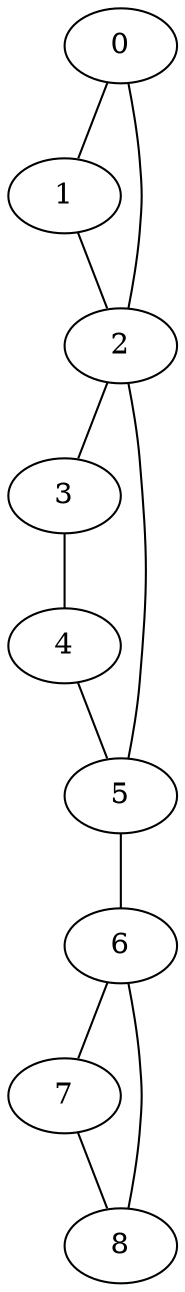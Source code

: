 graph g{
	0;
	1;
	2;
	3;
	4;
	5;
	6;
	7;
	8;
	0--1;
	1--2;
	2--0;
	2--3;
	2--5;
	3--4;
	4--5;
	5--6;
	6--7;
	7--8;
	6--8;
}	
